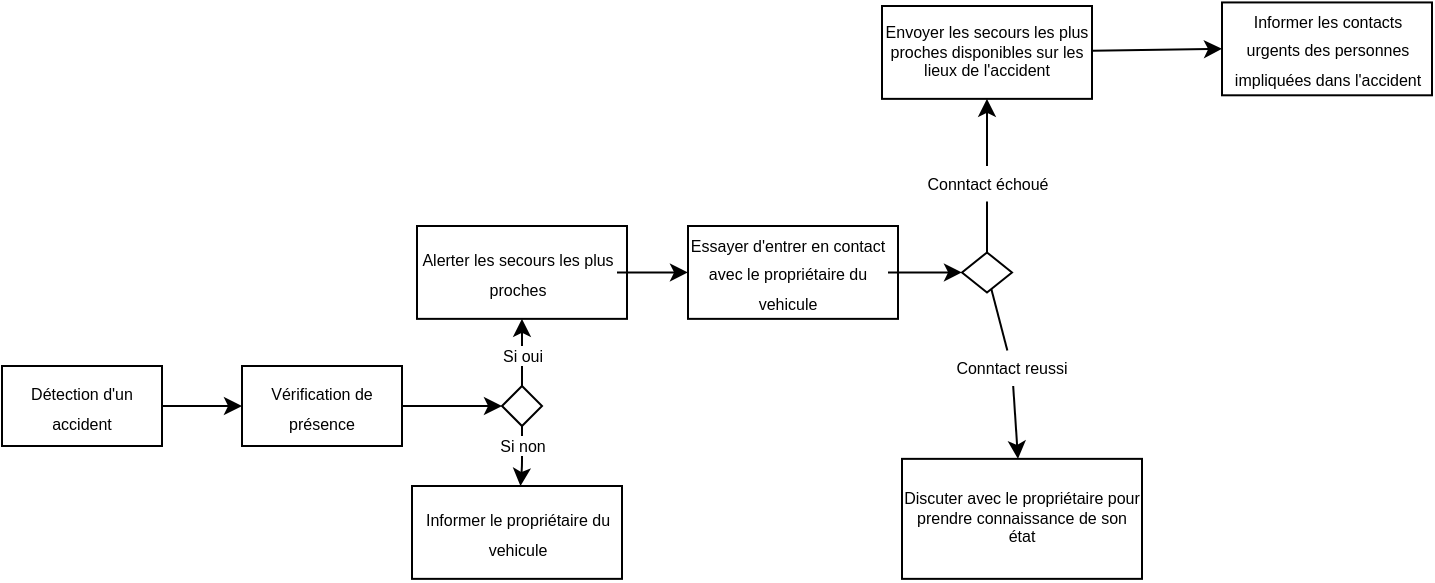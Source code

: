 <mxfile>
    <diagram id="NqwWfMP5NA6gNMgUdUkh" name="Page-1">
        <mxGraphModel dx="870" dy="389" grid="1" gridSize="10" guides="1" tooltips="1" connect="1" arrows="1" fold="1" page="1" pageScale="1" pageWidth="850" pageHeight="1100" math="0" shadow="0">
            <root>
                <mxCell id="0"/>
                <mxCell id="1" parent="0"/>
                <mxCell id="2" value="" style="rounded=0;whiteSpace=wrap;html=1;" parent="1" vertex="1">
                    <mxGeometry x="30" y="460" width="80" height="40" as="geometry"/>
                </mxCell>
                <mxCell id="3" value="&lt;font style=&quot;font-size: 8px;&quot;&gt;Détection d'un accident&lt;/font&gt;" style="text;html=1;strokeColor=none;fillColor=none;align=center;verticalAlign=middle;whiteSpace=wrap;rounded=0;" parent="1" vertex="1">
                    <mxGeometry x="40" y="465" width="60" height="30" as="geometry"/>
                </mxCell>
                <mxCell id="8" style="edgeStyle=none;html=1;exitX=1;exitY=0.5;exitDx=0;exitDy=0;entryX=0;entryY=0.5;entryDx=0;entryDy=0;fontSize=8;" parent="1" source="4" edge="1">
                    <mxGeometry relative="1" as="geometry">
                        <mxPoint x="280" y="480" as="targetPoint"/>
                    </mxGeometry>
                </mxCell>
                <mxCell id="4" value="" style="rounded=0;whiteSpace=wrap;html=1;fontSize=8;" parent="1" vertex="1">
                    <mxGeometry x="150" y="460" width="80" height="40" as="geometry"/>
                </mxCell>
                <mxCell id="5" value="&lt;span style=&quot;font-size: 8px;&quot;&gt;Vérification de présence&lt;/span&gt;" style="text;html=1;strokeColor=none;fillColor=none;align=center;verticalAlign=middle;whiteSpace=wrap;rounded=0;" parent="1" vertex="1">
                    <mxGeometry x="160" y="465" width="60" height="30" as="geometry"/>
                </mxCell>
                <mxCell id="6" value="" style="endArrow=classic;html=1;fontSize=8;exitX=1;exitY=0.5;exitDx=0;exitDy=0;entryX=0;entryY=0.5;entryDx=0;entryDy=0;" parent="1" source="2" target="4" edge="1">
                    <mxGeometry width="50" height="50" relative="1" as="geometry">
                        <mxPoint x="140" y="500" as="sourcePoint"/>
                        <mxPoint x="190" y="450" as="targetPoint"/>
                    </mxGeometry>
                </mxCell>
                <mxCell id="13" style="edgeStyle=none;html=1;fontSize=8;startArrow=none;" parent="1" source="14" target="17" edge="1">
                    <mxGeometry relative="1" as="geometry">
                        <mxPoint x="290" y="440" as="targetPoint"/>
                    </mxGeometry>
                </mxCell>
                <mxCell id="9" value="" style="endArrow=classic;html=1;fontSize=8;exitX=0.5;exitY=1;exitDx=0;exitDy=0;startArrow=none;" parent="1" source="12" target="10" edge="1">
                    <mxGeometry width="50" height="50" relative="1" as="geometry">
                        <mxPoint x="290" y="610" as="sourcePoint"/>
                        <mxPoint x="290" y="530" as="targetPoint"/>
                        <Array as="points">
                            <mxPoint x="290" y="510"/>
                        </Array>
                    </mxGeometry>
                </mxCell>
                <mxCell id="10" value="" style="rounded=0;whiteSpace=wrap;html=1;fontSize=8;" parent="1" vertex="1">
                    <mxGeometry x="235" y="520" width="105" height="46.43" as="geometry"/>
                </mxCell>
                <mxCell id="11" value="&lt;span style=&quot;font-size: 8px;&quot;&gt;Informer le propriétaire du vehicule&lt;/span&gt;" style="text;html=1;strokeColor=none;fillColor=none;align=center;verticalAlign=middle;whiteSpace=wrap;rounded=0;" parent="1" vertex="1">
                    <mxGeometry x="237.5" y="528.22" width="100" height="30" as="geometry"/>
                </mxCell>
                <mxCell id="15" value="" style="edgeStyle=none;html=1;fontSize=8;endArrow=none;" parent="1" target="14" edge="1">
                    <mxGeometry relative="1" as="geometry">
                        <mxPoint x="290" y="440" as="targetPoint"/>
                        <mxPoint x="290" y="470" as="sourcePoint"/>
                    </mxGeometry>
                </mxCell>
                <mxCell id="14" value="Si oui" style="text;html=1;strokeColor=none;fillColor=none;align=center;verticalAlign=middle;whiteSpace=wrap;rounded=0;fontSize=8;" parent="1" vertex="1">
                    <mxGeometry x="267.5" y="450" width="45" height="10" as="geometry"/>
                </mxCell>
                <mxCell id="16" value="" style="endArrow=none;html=1;fontSize=8;exitX=0.5;exitY=1;exitDx=0;exitDy=0;" parent="1" target="12" edge="1">
                    <mxGeometry width="50" height="50" relative="1" as="geometry">
                        <mxPoint x="290" y="490" as="sourcePoint"/>
                        <mxPoint x="290" y="520" as="targetPoint"/>
                        <Array as="points"/>
                    </mxGeometry>
                </mxCell>
                <mxCell id="12" value="Si non" style="text;html=1;strokeColor=none;fillColor=none;align=center;verticalAlign=middle;whiteSpace=wrap;rounded=0;fontSize=8;" parent="1" vertex="1">
                    <mxGeometry x="267.5" y="495" width="45" height="10" as="geometry"/>
                </mxCell>
                <mxCell id="17" value="" style="rounded=0;whiteSpace=wrap;html=1;fontSize=8;" parent="1" vertex="1">
                    <mxGeometry x="237.5" y="390" width="105" height="46.43" as="geometry"/>
                </mxCell>
                <mxCell id="20" value="" style="rounded=0;whiteSpace=wrap;html=1;fontSize=8;" parent="1" vertex="1">
                    <mxGeometry x="640" y="278.22" width="105" height="46.43" as="geometry"/>
                </mxCell>
                <mxCell id="21" value="&lt;span style=&quot;font-size: 8px;&quot;&gt;Informer les contacts urgents des personnes impliquées dans l'accident&lt;/span&gt;" style="text;html=1;strokeColor=none;fillColor=none;align=center;verticalAlign=middle;whiteSpace=wrap;rounded=0;" parent="1" vertex="1">
                    <mxGeometry x="642.5" y="286.44" width="100" height="30" as="geometry"/>
                </mxCell>
                <mxCell id="33" style="edgeStyle=none;html=1;entryX=0;entryY=0.5;entryDx=0;entryDy=0;fontSize=6;" parent="1" source="23" target="20" edge="1">
                    <mxGeometry relative="1" as="geometry"/>
                </mxCell>
                <mxCell id="23" value="Envoyer les secours les plus proches disponibles sur les lieux de l'accident" style="rounded=0;whiteSpace=wrap;html=1;fontSize=8;" parent="1" vertex="1">
                    <mxGeometry x="470" y="280" width="105" height="46.43" as="geometry"/>
                </mxCell>
                <mxCell id="49" style="edgeStyle=none;html=1;entryX=0;entryY=0.5;entryDx=0;entryDy=0;" edge="1" parent="1" source="24" target="48">
                    <mxGeometry relative="1" as="geometry"/>
                </mxCell>
                <mxCell id="24" value="&lt;span style=&quot;font-size: 8px;&quot;&gt;Alerter les secours les plus proches&lt;/span&gt;" style="text;html=1;strokeColor=none;fillColor=none;align=center;verticalAlign=middle;whiteSpace=wrap;rounded=0;" parent="1" vertex="1">
                    <mxGeometry x="237.5" y="398.21" width="100" height="30" as="geometry"/>
                </mxCell>
                <mxCell id="28" value="" style="rhombus;whiteSpace=wrap;html=1;fontSize=6;" parent="1" vertex="1">
                    <mxGeometry x="280" y="470" width="20" height="20" as="geometry"/>
                </mxCell>
                <mxCell id="36" style="edgeStyle=none;html=1;entryX=0.5;entryY=1;entryDx=0;entryDy=0;fontSize=6;startArrow=none;" parent="1" source="37" target="23" edge="1">
                    <mxGeometry relative="1" as="geometry"/>
                </mxCell>
                <mxCell id="44" style="edgeStyle=none;html=1;fontSize=8;startArrow=none;" parent="1" source="45" target="39" edge="1">
                    <mxGeometry relative="1" as="geometry"/>
                </mxCell>
                <mxCell id="34" value="" style="rhombus;whiteSpace=wrap;html=1;fontSize=6;" parent="1" vertex="1">
                    <mxGeometry x="510" y="403.21" width="25" height="20" as="geometry"/>
                </mxCell>
                <mxCell id="38" value="" style="edgeStyle=none;html=1;entryX=0.5;entryY=1;entryDx=0;entryDy=0;fontSize=6;endArrow=none;" parent="1" source="34" target="37" edge="1">
                    <mxGeometry relative="1" as="geometry">
                        <mxPoint x="522.5" y="403.22" as="sourcePoint"/>
                        <mxPoint x="522.5" y="326.43" as="targetPoint"/>
                    </mxGeometry>
                </mxCell>
                <mxCell id="37" value="Conntact échoué" style="text;html=1;strokeColor=none;fillColor=none;align=center;verticalAlign=middle;whiteSpace=wrap;rounded=0;fontSize=8;" parent="1" vertex="1">
                    <mxGeometry x="482.5" y="360" width="80" height="17.78" as="geometry"/>
                </mxCell>
                <mxCell id="39" value="Discuter avec le propriétaire pour prendre connaissance de son état" style="rounded=0;whiteSpace=wrap;html=1;fontSize=8;" parent="1" vertex="1">
                    <mxGeometry x="480" y="506.43" width="120" height="60" as="geometry"/>
                </mxCell>
                <mxCell id="46" value="" style="edgeStyle=none;html=1;fontSize=8;endArrow=none;" parent="1" source="34" target="45" edge="1">
                    <mxGeometry relative="1" as="geometry">
                        <mxPoint x="523.775" y="422.19" as="sourcePoint"/>
                        <mxPoint x="535.739" y="506.43" as="targetPoint"/>
                    </mxGeometry>
                </mxCell>
                <mxCell id="45" value="Conntact reussi" style="text;html=1;strokeColor=none;fillColor=none;align=center;verticalAlign=middle;whiteSpace=wrap;rounded=0;fontSize=8;" parent="1" vertex="1">
                    <mxGeometry x="495" y="452.22" width="80" height="17.78" as="geometry"/>
                </mxCell>
                <mxCell id="47" value="" style="rounded=0;whiteSpace=wrap;html=1;fontSize=8;" vertex="1" parent="1">
                    <mxGeometry x="373" y="390" width="105" height="46.43" as="geometry"/>
                </mxCell>
                <mxCell id="50" style="edgeStyle=none;html=1;entryX=0;entryY=0.5;entryDx=0;entryDy=0;" edge="1" parent="1" source="48" target="34">
                    <mxGeometry relative="1" as="geometry"/>
                </mxCell>
                <mxCell id="48" value="&lt;span style=&quot;font-size: 8px;&quot;&gt;Essayer d'entrer en contact avec le propriétaire du vehicule&lt;/span&gt;" style="text;html=1;strokeColor=none;fillColor=none;align=center;verticalAlign=middle;whiteSpace=wrap;rounded=0;" vertex="1" parent="1">
                    <mxGeometry x="373" y="398.21" width="100" height="30" as="geometry"/>
                </mxCell>
            </root>
        </mxGraphModel>
    </diagram>
</mxfile>
